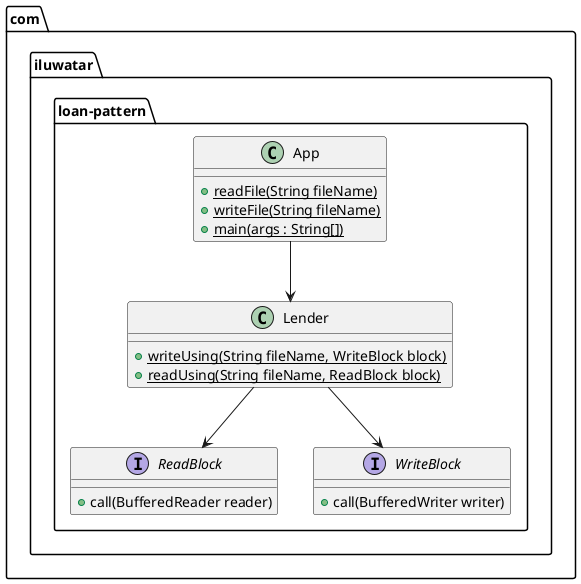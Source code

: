 @startuml
package com.iluwatar.loan-pattern {
  class App {
    + readFile(String fileName) {static}
    + writeFile(String fileName) {static}
    + main(args : String[]) {static}
  }
  class Lender {
    + writeUsing(String fileName, WriteBlock block) {static}
    + readUsing(String fileName, ReadBlock block) {static}
  }
  interface ReadBlock {
    + call(BufferedReader reader)
  }
  interface WriteBlock {
    + call(BufferedWriter writer)
   }
}
App --> Lender
Lender -->  ReadBlock
Lender -->  WriteBlock
@enduml